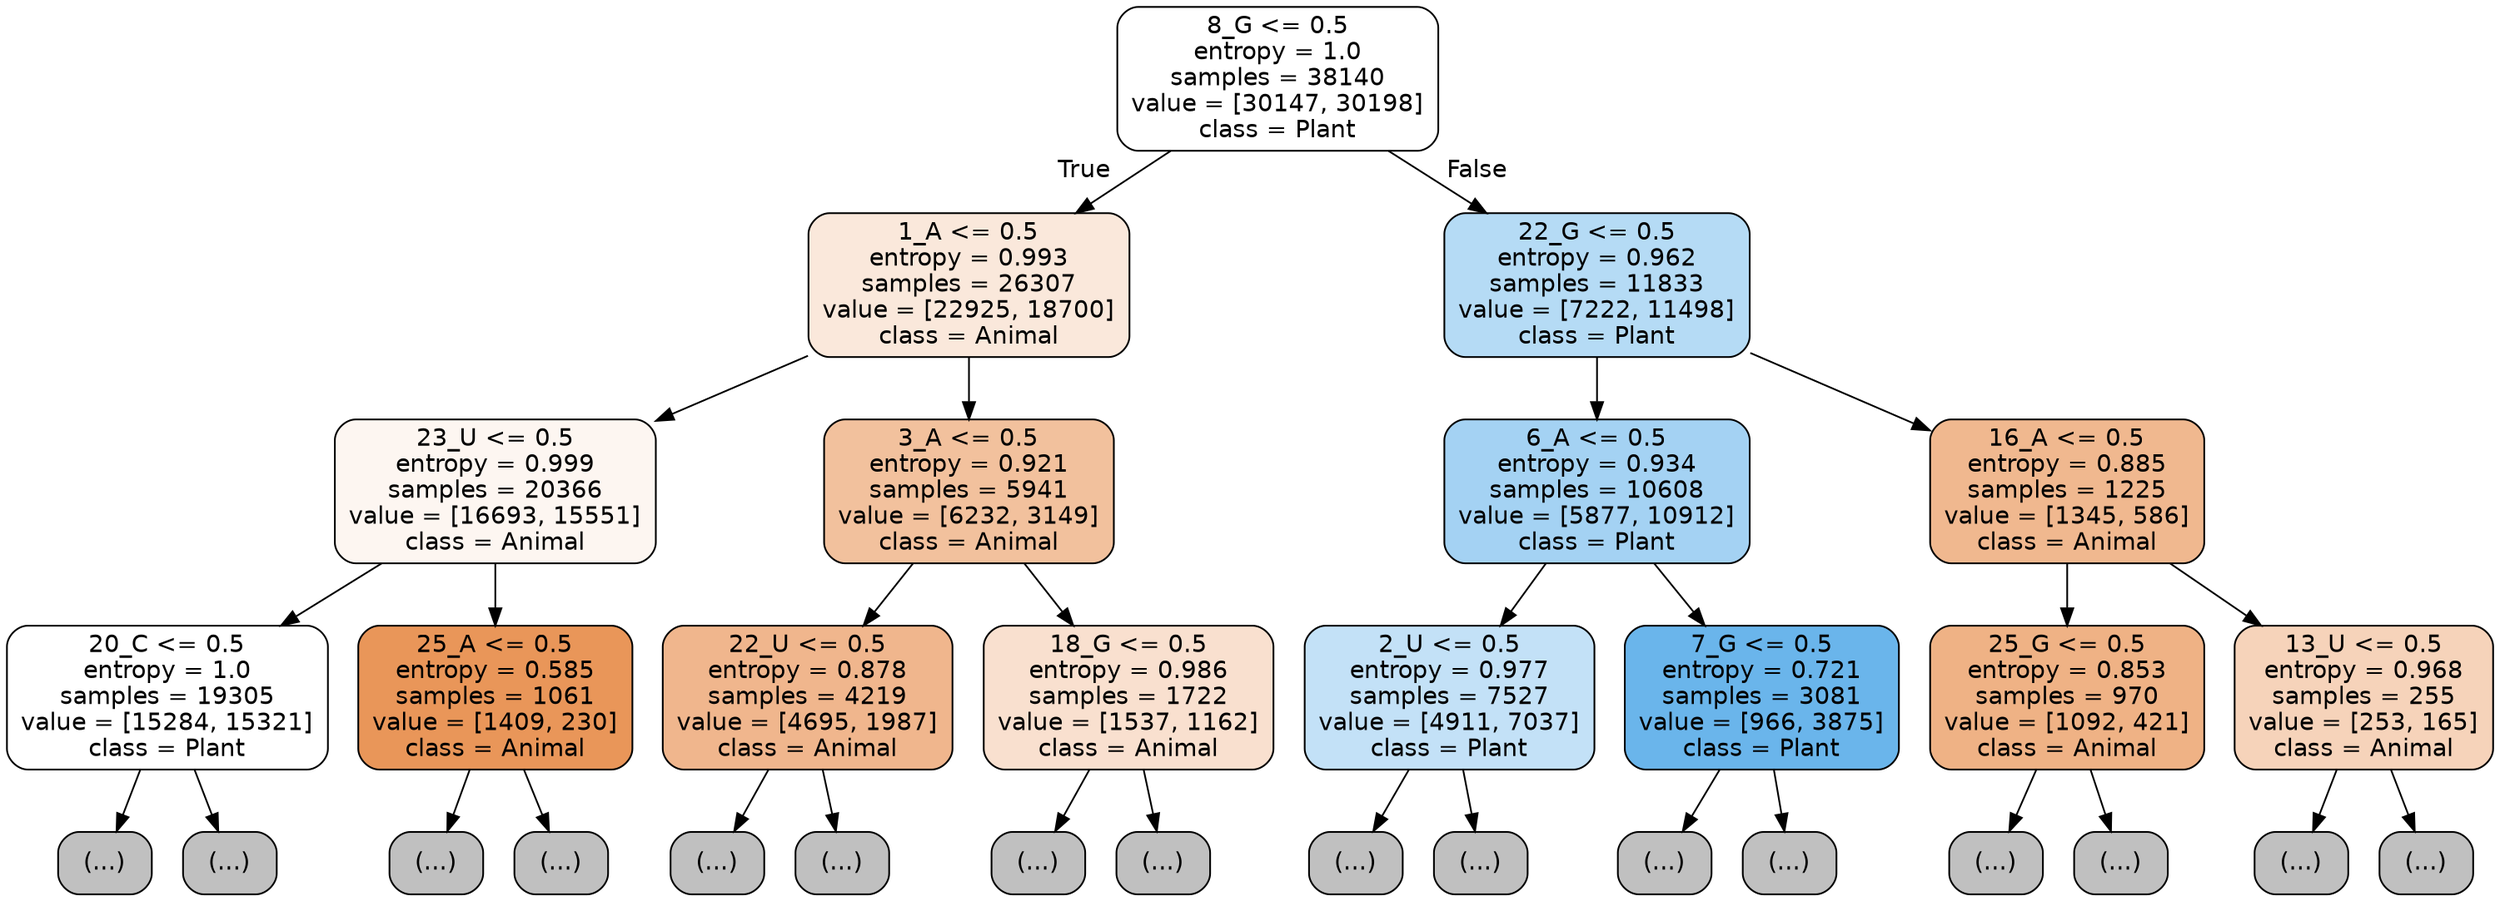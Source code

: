 digraph Tree {
node [shape=box, style="filled, rounded", color="black", fontname="helvetica"] ;
edge [fontname="helvetica"] ;
0 [label="8_G <= 0.5\nentropy = 1.0\nsamples = 38140\nvalue = [30147, 30198]\nclass = Plant", fillcolor="#ffffff"] ;
1 [label="1_A <= 0.5\nentropy = 0.993\nsamples = 26307\nvalue = [22925, 18700]\nclass = Animal", fillcolor="#fae8db"] ;
0 -> 1 [labeldistance=2.5, labelangle=45, headlabel="True"] ;
2 [label="23_U <= 0.5\nentropy = 0.999\nsamples = 20366\nvalue = [16693, 15551]\nclass = Animal", fillcolor="#fdf6f1"] ;
1 -> 2 ;
3 [label="20_C <= 0.5\nentropy = 1.0\nsamples = 19305\nvalue = [15284, 15321]\nclass = Plant", fillcolor="#ffffff"] ;
2 -> 3 ;
4 [label="(...)", fillcolor="#C0C0C0"] ;
3 -> 4 ;
6807 [label="(...)", fillcolor="#C0C0C0"] ;
3 -> 6807 ;
9048 [label="25_A <= 0.5\nentropy = 0.585\nsamples = 1061\nvalue = [1409, 230]\nclass = Animal", fillcolor="#e99659"] ;
2 -> 9048 ;
9049 [label="(...)", fillcolor="#C0C0C0"] ;
9048 -> 9049 ;
9434 [label="(...)", fillcolor="#C0C0C0"] ;
9048 -> 9434 ;
9453 [label="3_A <= 0.5\nentropy = 0.921\nsamples = 5941\nvalue = [6232, 3149]\nclass = Animal", fillcolor="#f2c19d"] ;
1 -> 9453 ;
9454 [label="22_U <= 0.5\nentropy = 0.878\nsamples = 4219\nvalue = [4695, 1987]\nclass = Animal", fillcolor="#f0b68d"] ;
9453 -> 9454 ;
9455 [label="(...)", fillcolor="#C0C0C0"] ;
9454 -> 9455 ;
11348 [label="(...)", fillcolor="#C0C0C0"] ;
9454 -> 11348 ;
11563 [label="18_G <= 0.5\nentropy = 0.986\nsamples = 1722\nvalue = [1537, 1162]\nclass = Animal", fillcolor="#f9e0cf"] ;
9453 -> 11563 ;
11564 [label="(...)", fillcolor="#C0C0C0"] ;
11563 -> 11564 ;
12127 [label="(...)", fillcolor="#C0C0C0"] ;
11563 -> 12127 ;
12352 [label="22_G <= 0.5\nentropy = 0.962\nsamples = 11833\nvalue = [7222, 11498]\nclass = Plant", fillcolor="#b5dbf5"] ;
0 -> 12352 [labeldistance=2.5, labelangle=-45, headlabel="False"] ;
12353 [label="6_A <= 0.5\nentropy = 0.934\nsamples = 10608\nvalue = [5877, 10912]\nclass = Plant", fillcolor="#a4d2f3"] ;
12352 -> 12353 ;
12354 [label="2_U <= 0.5\nentropy = 0.977\nsamples = 7527\nvalue = [4911, 7037]\nclass = Plant", fillcolor="#c3e1f7"] ;
12353 -> 12354 ;
12355 [label="(...)", fillcolor="#C0C0C0"] ;
12354 -> 12355 ;
14536 [label="(...)", fillcolor="#C0C0C0"] ;
12354 -> 14536 ;
15315 [label="7_G <= 0.5\nentropy = 0.721\nsamples = 3081\nvalue = [966, 3875]\nclass = Plant", fillcolor="#6ab5eb"] ;
12353 -> 15315 ;
15316 [label="(...)", fillcolor="#C0C0C0"] ;
15315 -> 15316 ;
15969 [label="(...)", fillcolor="#C0C0C0"] ;
15315 -> 15969 ;
16272 [label="16_A <= 0.5\nentropy = 0.885\nsamples = 1225\nvalue = [1345, 586]\nclass = Animal", fillcolor="#f0b88f"] ;
12352 -> 16272 ;
16273 [label="25_G <= 0.5\nentropy = 0.853\nsamples = 970\nvalue = [1092, 421]\nclass = Animal", fillcolor="#efb285"] ;
16272 -> 16273 ;
16274 [label="(...)", fillcolor="#C0C0C0"] ;
16273 -> 16274 ;
16667 [label="(...)", fillcolor="#C0C0C0"] ;
16273 -> 16667 ;
16678 [label="13_U <= 0.5\nentropy = 0.968\nsamples = 255\nvalue = [253, 165]\nclass = Animal", fillcolor="#f6d3ba"] ;
16272 -> 16678 ;
16679 [label="(...)", fillcolor="#C0C0C0"] ;
16678 -> 16679 ;
16772 [label="(...)", fillcolor="#C0C0C0"] ;
16678 -> 16772 ;
}